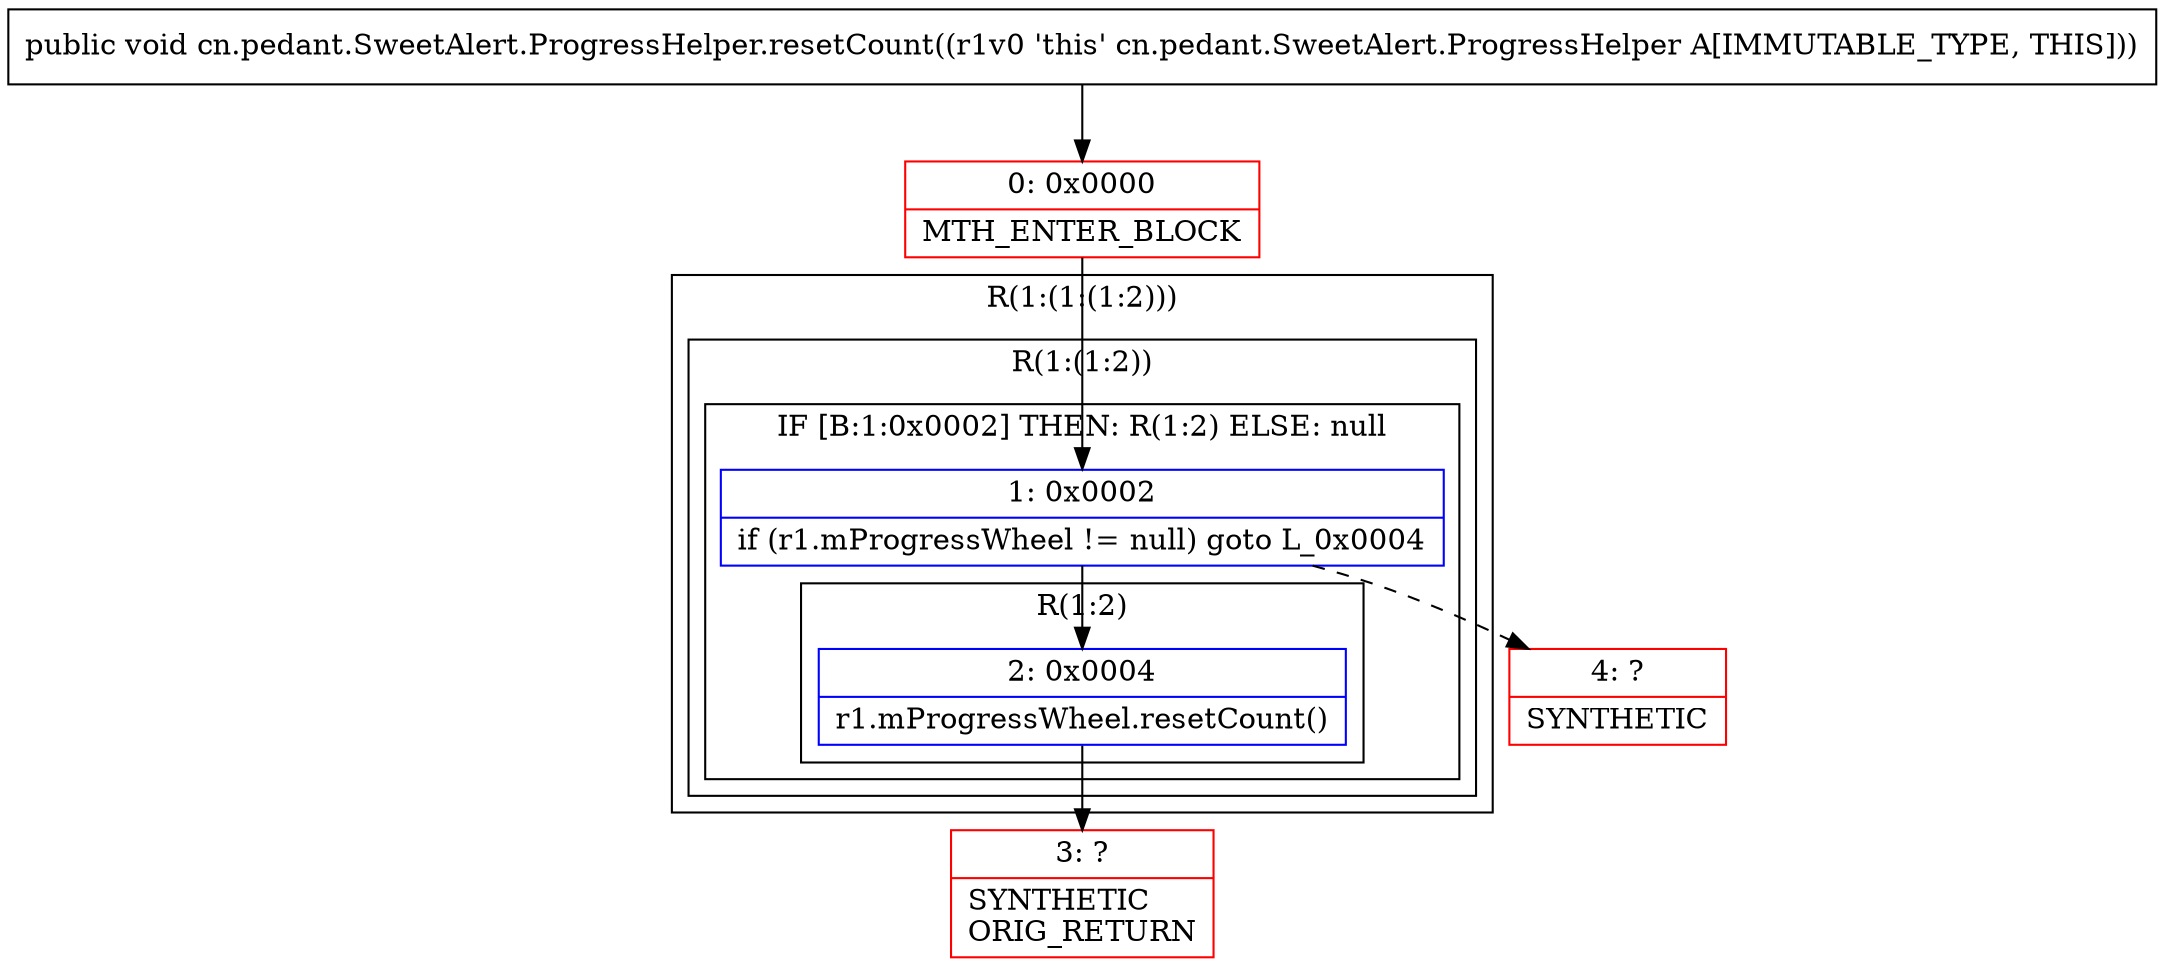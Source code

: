 digraph "CFG forcn.pedant.SweetAlert.ProgressHelper.resetCount()V" {
subgraph cluster_Region_1512956600 {
label = "R(1:(1:(1:2)))";
node [shape=record,color=blue];
subgraph cluster_Region_176066367 {
label = "R(1:(1:2))";
node [shape=record,color=blue];
subgraph cluster_IfRegion_322467372 {
label = "IF [B:1:0x0002] THEN: R(1:2) ELSE: null";
node [shape=record,color=blue];
Node_1 [shape=record,label="{1\:\ 0x0002|if (r1.mProgressWheel != null) goto L_0x0004\l}"];
subgraph cluster_Region_394023836 {
label = "R(1:2)";
node [shape=record,color=blue];
Node_2 [shape=record,label="{2\:\ 0x0004|r1.mProgressWheel.resetCount()\l}"];
}
}
}
}
Node_0 [shape=record,color=red,label="{0\:\ 0x0000|MTH_ENTER_BLOCK\l}"];
Node_3 [shape=record,color=red,label="{3\:\ ?|SYNTHETIC\lORIG_RETURN\l}"];
Node_4 [shape=record,color=red,label="{4\:\ ?|SYNTHETIC\l}"];
MethodNode[shape=record,label="{public void cn.pedant.SweetAlert.ProgressHelper.resetCount((r1v0 'this' cn.pedant.SweetAlert.ProgressHelper A[IMMUTABLE_TYPE, THIS])) }"];
MethodNode -> Node_0;
Node_1 -> Node_2;
Node_1 -> Node_4[style=dashed];
Node_2 -> Node_3;
Node_0 -> Node_1;
}

